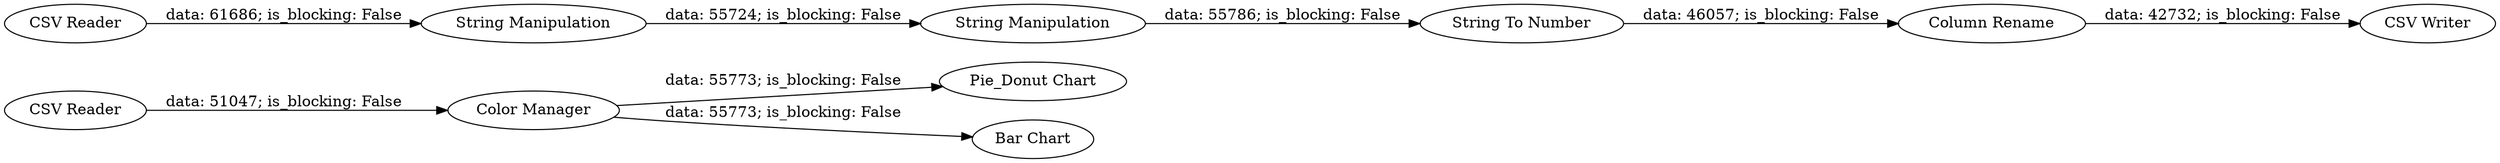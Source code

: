digraph {
	"-7880238415274608814_1" [label="CSV Reader"]
	"-7880238415274608814_2" [label="Color Manager"]
	"-7880238415274608814_7" [label="String To Number"]
	"-7880238415274608814_8" [label="Column Rename"]
	"-7880238415274608814_5" [label="String Manipulation"]
	"-7880238415274608814_4" [label="CSV Reader"]
	"-7880238415274608814_3" [label="Pie_Donut Chart"]
	"-7880238415274608814_6" [label="String Manipulation"]
	"-7880238415274608814_10" [label="Bar Chart"]
	"-7880238415274608814_9" [label="CSV Writer"]
	"-7880238415274608814_2" -> "-7880238415274608814_10" [label="data: 55773; is_blocking: False"]
	"-7880238415274608814_8" -> "-7880238415274608814_9" [label="data: 42732; is_blocking: False"]
	"-7880238415274608814_2" -> "-7880238415274608814_3" [label="data: 55773; is_blocking: False"]
	"-7880238415274608814_4" -> "-7880238415274608814_5" [label="data: 61686; is_blocking: False"]
	"-7880238415274608814_6" -> "-7880238415274608814_7" [label="data: 55786; is_blocking: False"]
	"-7880238415274608814_1" -> "-7880238415274608814_2" [label="data: 51047; is_blocking: False"]
	"-7880238415274608814_5" -> "-7880238415274608814_6" [label="data: 55724; is_blocking: False"]
	"-7880238415274608814_7" -> "-7880238415274608814_8" [label="data: 46057; is_blocking: False"]
	rankdir=LR
}
